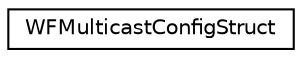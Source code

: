 digraph "Graphical Class Hierarchy"
{
  edge [fontname="Helvetica",fontsize="10",labelfontname="Helvetica",labelfontsize="10"];
  node [fontname="Helvetica",fontsize="10",shape=record];
  rankdir="LR";
  Node1 [label="WFMulticastConfigStruct",height=0.2,width=0.4,color="black", fillcolor="white", style="filled",URL="$struct_w_f_multicast_config_struct.html"];
}
